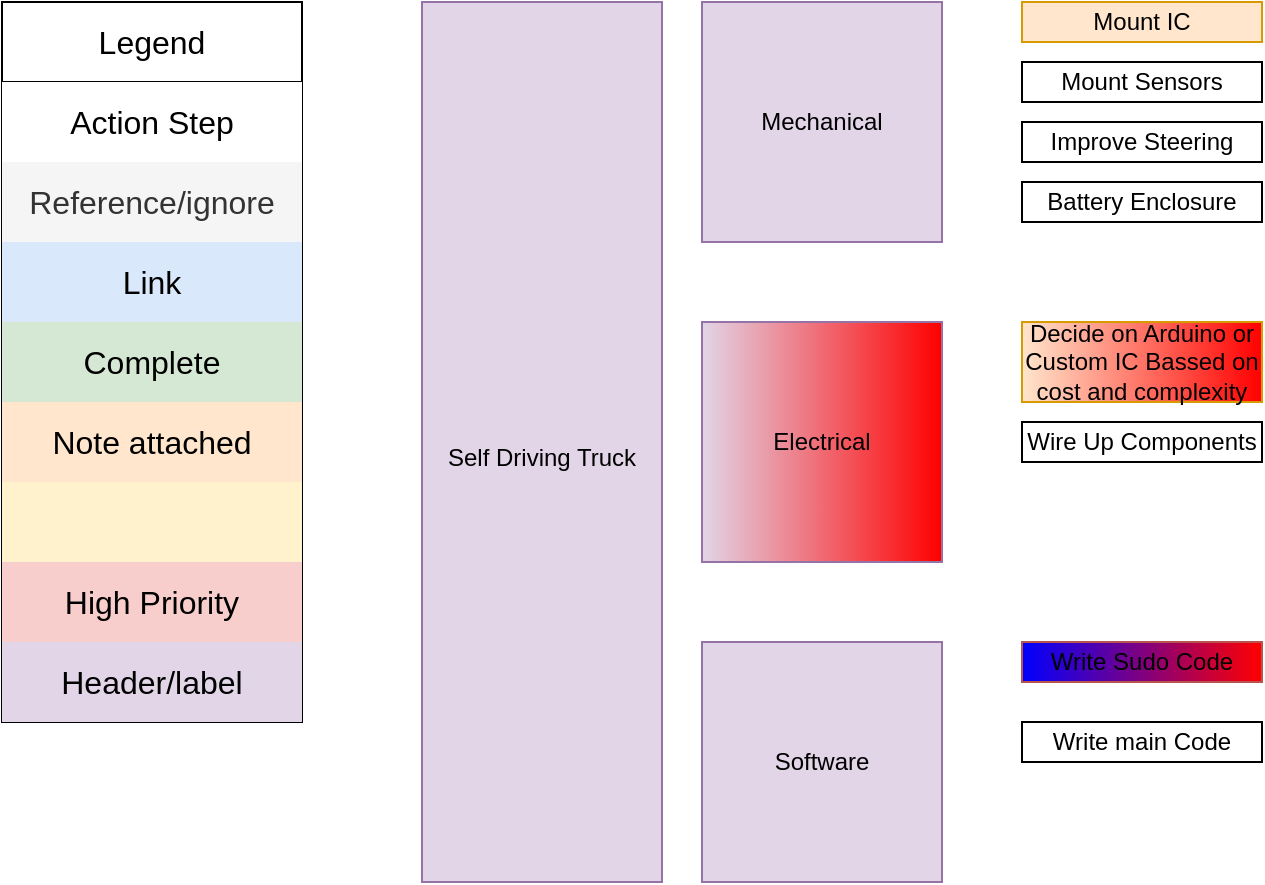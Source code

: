 <mxfile version="21.5.2" type="github">
  <diagram name="Page-1" id="x9nk3bP7Pb1QJkFsKIN1">
    <mxGraphModel dx="1900" dy="549" grid="1" gridSize="10" guides="1" tooltips="1" connect="1" arrows="1" fold="1" page="1" pageScale="1" pageWidth="850" pageHeight="1100" math="0" shadow="0">
      <root>
        <mxCell id="0" />
        <mxCell id="1" parent="0" />
        <mxCell id="K4P4itspMZjvZByA0tp3-2" value="Mechanical" style="whiteSpace=wrap;html=1;aspect=fixed;fillColor=#e1d5e7;strokeColor=#9673a6;" vertex="1" parent="1">
          <mxGeometry x="200" y="80" width="120" height="120" as="geometry" />
        </mxCell>
        <mxCell id="K4P4itspMZjvZByA0tp3-3" value="Software" style="whiteSpace=wrap;html=1;aspect=fixed;fillColor=#e1d5e7;strokeColor=#9673a6;" vertex="1" parent="1">
          <mxGeometry x="200" y="400" width="120" height="120" as="geometry" />
        </mxCell>
        <mxCell id="K4P4itspMZjvZByA0tp3-4" value="Electrical" style="whiteSpace=wrap;html=1;aspect=fixed;fillColor=#e1d5e7;strokeColor=#9673a6;gradientColor=#ff0000;gradientDirection=east;" vertex="1" parent="1">
          <mxGeometry x="200" y="240" width="120" height="120" as="geometry" />
        </mxCell>
        <UserObject label="Mount IC" tooltip="Waiting on IC selection" id="K4P4itspMZjvZByA0tp3-5">
          <mxCell style="rounded=0;whiteSpace=wrap;html=1;fillColor=#ffe6cc;strokeColor=#d79b00;" vertex="1" parent="1">
            <mxGeometry x="360" y="80" width="120" height="20" as="geometry" />
          </mxCell>
        </UserObject>
        <mxCell id="K4P4itspMZjvZByA0tp3-6" value="Mount Sensors" style="rounded=0;whiteSpace=wrap;html=1;" vertex="1" parent="1">
          <mxGeometry x="360" y="110" width="120" height="20" as="geometry" />
        </mxCell>
        <mxCell id="K4P4itspMZjvZByA0tp3-7" value="Improve Steering" style="rounded=0;whiteSpace=wrap;html=1;" vertex="1" parent="1">
          <mxGeometry x="360" y="140" width="120" height="20" as="geometry" />
        </mxCell>
        <UserObject label="Decide on Arduino or Custom IC Bassed on cost and complexity" tooltip="Research" id="K4P4itspMZjvZByA0tp3-8">
          <mxCell style="rounded=0;whiteSpace=wrap;html=1;fillColor=#ffe6cc;strokeColor=#d79b00;gradientColor=#FF0000;gradientDirection=east;" vertex="1" parent="1">
            <mxGeometry x="360" y="240" width="120" height="40" as="geometry" />
          </mxCell>
        </UserObject>
        <mxCell id="K4P4itspMZjvZByA0tp3-10" value="Wire Up Components" style="rounded=0;whiteSpace=wrap;html=1;" vertex="1" parent="1">
          <mxGeometry x="360" y="290" width="120" height="20" as="geometry" />
        </mxCell>
        <mxCell id="K4P4itspMZjvZByA0tp3-12" value="Battery Enclosure" style="rounded=0;whiteSpace=wrap;html=1;" vertex="1" parent="1">
          <mxGeometry x="360" y="170" width="120" height="20" as="geometry" />
        </mxCell>
        <UserObject label="Write Sudo Code" link="https://app.diagrams.net/#Husernamesareusless%2FTruck%2Fmain%2FTruck%20Software%20Sudo%20Code.drawio" linkTarget="_blank" id="K4P4itspMZjvZByA0tp3-13">
          <mxCell style="rounded=0;whiteSpace=wrap;html=1;fillColor=#0000FF;strokeColor=#b85450;gradientColor=#FF0000;gradientDirection=east;" vertex="1" parent="1">
            <mxGeometry x="360" y="400" width="120" height="20" as="geometry" />
          </mxCell>
        </UserObject>
        <mxCell id="K4P4itspMZjvZByA0tp3-14" value="Write main Code" style="rounded=0;whiteSpace=wrap;html=1;" vertex="1" parent="1">
          <mxGeometry x="360" y="440" width="120" height="20" as="geometry" />
        </mxCell>
        <mxCell id="K4P4itspMZjvZByA0tp3-23" value="" style="shape=table;startSize=0;container=1;collapsible=0;childLayout=tableLayout;fontSize=16;" vertex="1" parent="1">
          <mxGeometry x="-150" y="80" width="150" height="360" as="geometry" />
        </mxCell>
        <mxCell id="K4P4itspMZjvZByA0tp3-24" value="" style="shape=tableRow;horizontal=0;startSize=0;swimlaneHead=0;swimlaneBody=0;strokeColor=inherit;top=0;left=0;bottom=0;right=0;collapsible=0;dropTarget=0;fillColor=none;points=[[0,0.5],[1,0.5]];portConstraint=eastwest;fontSize=16;" vertex="1" parent="K4P4itspMZjvZByA0tp3-23">
          <mxGeometry width="150" height="40" as="geometry" />
        </mxCell>
        <mxCell id="K4P4itspMZjvZByA0tp3-25" value="Legend" style="shape=partialRectangle;html=1;whiteSpace=wrap;connectable=0;strokeColor=inherit;overflow=hidden;fillColor=none;top=0;left=0;bottom=0;right=0;pointerEvents=1;fontSize=16;" vertex="1" parent="K4P4itspMZjvZByA0tp3-24">
          <mxGeometry width="150" height="40" as="geometry">
            <mxRectangle width="150" height="40" as="alternateBounds" />
          </mxGeometry>
        </mxCell>
        <mxCell id="K4P4itspMZjvZByA0tp3-49" style="shape=tableRow;horizontal=0;startSize=0;swimlaneHead=0;swimlaneBody=0;strokeColor=inherit;top=0;left=0;bottom=0;right=0;collapsible=0;dropTarget=0;fillColor=none;points=[[0,0.5],[1,0.5]];portConstraint=eastwest;fontSize=16;" vertex="1" parent="K4P4itspMZjvZByA0tp3-23">
          <mxGeometry y="40" width="150" height="40" as="geometry" />
        </mxCell>
        <mxCell id="K4P4itspMZjvZByA0tp3-50" value="Action Step" style="shape=partialRectangle;html=1;whiteSpace=wrap;connectable=0;overflow=hidden;top=0;left=0;bottom=0;right=0;pointerEvents=1;fontSize=16;" vertex="1" parent="K4P4itspMZjvZByA0tp3-49">
          <mxGeometry width="150" height="40" as="geometry">
            <mxRectangle width="150" height="40" as="alternateBounds" />
          </mxGeometry>
        </mxCell>
        <mxCell id="K4P4itspMZjvZByA0tp3-51" style="shape=tableRow;horizontal=0;startSize=0;swimlaneHead=0;swimlaneBody=0;strokeColor=inherit;top=0;left=0;bottom=0;right=0;collapsible=0;dropTarget=0;fillColor=none;points=[[0,0.5],[1,0.5]];portConstraint=eastwest;fontSize=16;" vertex="1" parent="K4P4itspMZjvZByA0tp3-23">
          <mxGeometry y="80" width="150" height="40" as="geometry" />
        </mxCell>
        <mxCell id="K4P4itspMZjvZByA0tp3-52" value="Reference/ignore" style="shape=partialRectangle;html=1;whiteSpace=wrap;connectable=0;strokeColor=#666666;overflow=hidden;fillColor=#f5f5f5;top=0;left=0;bottom=0;right=0;pointerEvents=1;fontSize=16;fontColor=#333333;" vertex="1" parent="K4P4itspMZjvZByA0tp3-51">
          <mxGeometry width="150" height="40" as="geometry">
            <mxRectangle width="150" height="40" as="alternateBounds" />
          </mxGeometry>
        </mxCell>
        <mxCell id="K4P4itspMZjvZByA0tp3-53" style="shape=tableRow;horizontal=0;startSize=0;swimlaneHead=0;swimlaneBody=0;strokeColor=inherit;top=0;left=0;bottom=0;right=0;collapsible=0;dropTarget=0;fillColor=none;points=[[0,0.5],[1,0.5]];portConstraint=eastwest;fontSize=16;" vertex="1" parent="K4P4itspMZjvZByA0tp3-23">
          <mxGeometry y="120" width="150" height="40" as="geometry" />
        </mxCell>
        <mxCell id="K4P4itspMZjvZByA0tp3-54" value="Link" style="shape=partialRectangle;html=1;whiteSpace=wrap;connectable=0;strokeColor=#6c8ebf;overflow=hidden;fillColor=#dae8fc;top=0;left=0;bottom=0;right=0;pointerEvents=1;fontSize=16;" vertex="1" parent="K4P4itspMZjvZByA0tp3-53">
          <mxGeometry width="150" height="40" as="geometry">
            <mxRectangle width="150" height="40" as="alternateBounds" />
          </mxGeometry>
        </mxCell>
        <mxCell id="K4P4itspMZjvZByA0tp3-55" style="shape=tableRow;horizontal=0;startSize=0;swimlaneHead=0;swimlaneBody=0;strokeColor=inherit;top=0;left=0;bottom=0;right=0;collapsible=0;dropTarget=0;fillColor=none;points=[[0,0.5],[1,0.5]];portConstraint=eastwest;fontSize=16;" vertex="1" parent="K4P4itspMZjvZByA0tp3-23">
          <mxGeometry y="160" width="150" height="40" as="geometry" />
        </mxCell>
        <mxCell id="K4P4itspMZjvZByA0tp3-56" value="Complete" style="shape=partialRectangle;html=1;whiteSpace=wrap;connectable=0;strokeColor=#82b366;overflow=hidden;fillColor=#d5e8d4;top=0;left=0;bottom=0;right=0;pointerEvents=1;fontSize=16;" vertex="1" parent="K4P4itspMZjvZByA0tp3-55">
          <mxGeometry width="150" height="40" as="geometry">
            <mxRectangle width="150" height="40" as="alternateBounds" />
          </mxGeometry>
        </mxCell>
        <mxCell id="K4P4itspMZjvZByA0tp3-57" style="shape=tableRow;horizontal=0;startSize=0;swimlaneHead=0;swimlaneBody=0;strokeColor=inherit;top=0;left=0;bottom=0;right=0;collapsible=0;dropTarget=0;fillColor=none;points=[[0,0.5],[1,0.5]];portConstraint=eastwest;fontSize=16;" vertex="1" parent="K4P4itspMZjvZByA0tp3-23">
          <mxGeometry y="200" width="150" height="40" as="geometry" />
        </mxCell>
        <mxCell id="K4P4itspMZjvZByA0tp3-58" value="Note attached" style="shape=partialRectangle;html=1;whiteSpace=wrap;connectable=0;strokeColor=#d79b00;overflow=hidden;fillColor=#ffe6cc;top=0;left=0;bottom=0;right=0;pointerEvents=1;fontSize=16;" vertex="1" parent="K4P4itspMZjvZByA0tp3-57">
          <mxGeometry width="150" height="40" as="geometry">
            <mxRectangle width="150" height="40" as="alternateBounds" />
          </mxGeometry>
        </mxCell>
        <mxCell id="K4P4itspMZjvZByA0tp3-28" value="" style="shape=tableRow;horizontal=0;startSize=0;swimlaneHead=0;swimlaneBody=0;strokeColor=inherit;top=0;left=0;bottom=0;right=0;collapsible=0;dropTarget=0;fillColor=none;points=[[0,0.5],[1,0.5]];portConstraint=eastwest;fontSize=16;" vertex="1" parent="K4P4itspMZjvZByA0tp3-23">
          <mxGeometry y="240" width="150" height="40" as="geometry" />
        </mxCell>
        <mxCell id="K4P4itspMZjvZByA0tp3-29" value="" style="shape=partialRectangle;html=1;whiteSpace=wrap;connectable=0;strokeColor=#d6b656;overflow=hidden;fillColor=#fff2cc;top=0;left=0;bottom=0;right=0;pointerEvents=1;fontSize=16;" vertex="1" parent="K4P4itspMZjvZByA0tp3-28">
          <mxGeometry width="150" height="40" as="geometry">
            <mxRectangle width="150" height="40" as="alternateBounds" />
          </mxGeometry>
        </mxCell>
        <mxCell id="K4P4itspMZjvZByA0tp3-32" value="" style="shape=tableRow;horizontal=0;startSize=0;swimlaneHead=0;swimlaneBody=0;strokeColor=inherit;top=0;left=0;bottom=0;right=0;collapsible=0;dropTarget=0;fillColor=none;points=[[0,0.5],[1,0.5]];portConstraint=eastwest;fontSize=16;" vertex="1" parent="K4P4itspMZjvZByA0tp3-23">
          <mxGeometry y="280" width="150" height="40" as="geometry" />
        </mxCell>
        <mxCell id="K4P4itspMZjvZByA0tp3-33" value="High Priority" style="shape=partialRectangle;html=1;whiteSpace=wrap;connectable=0;strokeColor=#b85450;overflow=hidden;fillColor=#f8cecc;top=0;left=0;bottom=0;right=0;pointerEvents=1;fontSize=16;" vertex="1" parent="K4P4itspMZjvZByA0tp3-32">
          <mxGeometry width="150" height="40" as="geometry">
            <mxRectangle width="150" height="40" as="alternateBounds" />
          </mxGeometry>
        </mxCell>
        <mxCell id="K4P4itspMZjvZByA0tp3-59" style="shape=tableRow;horizontal=0;startSize=0;swimlaneHead=0;swimlaneBody=0;strokeColor=inherit;top=0;left=0;bottom=0;right=0;collapsible=0;dropTarget=0;fillColor=none;points=[[0,0.5],[1,0.5]];portConstraint=eastwest;fontSize=16;" vertex="1" parent="K4P4itspMZjvZByA0tp3-23">
          <mxGeometry y="320" width="150" height="40" as="geometry" />
        </mxCell>
        <mxCell id="K4P4itspMZjvZByA0tp3-60" value="Header/label" style="shape=partialRectangle;html=1;whiteSpace=wrap;connectable=0;strokeColor=#9673a6;overflow=hidden;fillColor=#e1d5e7;top=0;left=0;bottom=0;right=0;pointerEvents=1;fontSize=16;" vertex="1" parent="K4P4itspMZjvZByA0tp3-59">
          <mxGeometry width="150" height="40" as="geometry">
            <mxRectangle width="150" height="40" as="alternateBounds" />
          </mxGeometry>
        </mxCell>
        <mxCell id="K4P4itspMZjvZByA0tp3-61" value="&lt;br style=&quot;border-color: var(--border-color);&quot;&gt;Self Driving Truck" style="rounded=0;whiteSpace=wrap;html=1;fillColor=#e1d5e7;strokeColor=#9673a6;" vertex="1" parent="1">
          <mxGeometry x="60" y="80" width="120" height="440" as="geometry" />
        </mxCell>
      </root>
    </mxGraphModel>
  </diagram>
</mxfile>
